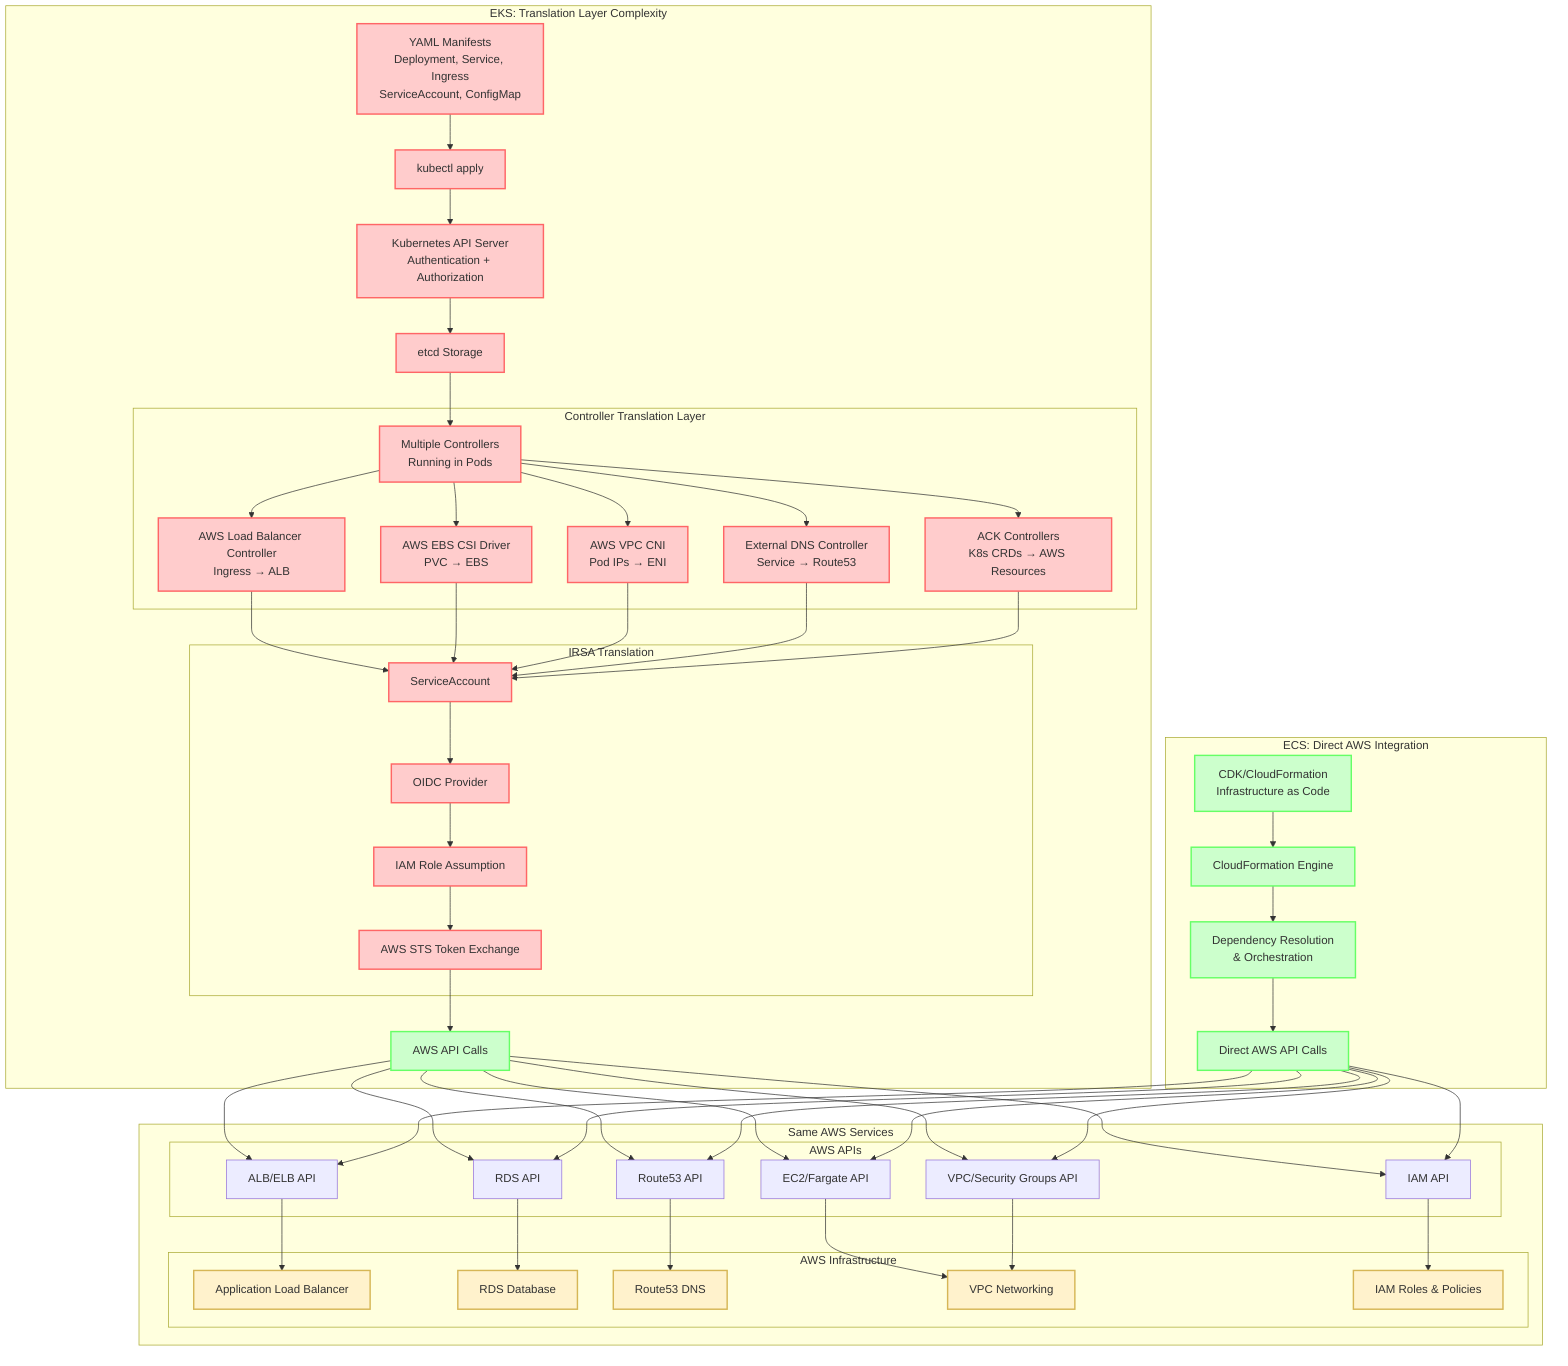 graph TB
    subgraph "EKS: Translation Layer Complexity"
        direction TB
        A1[YAML Manifests<br/>Deployment, Service, Ingress<br/>ServiceAccount, ConfigMap] --> A2[kubectl apply]
        A2 --> A3[Kubernetes API Server<br/>Authentication + Authorization]
        A3 --> A4[etcd Storage]
        A4 --> A5[Multiple Controllers<br/>Running in Pods]
        
        subgraph "Controller Translation Layer"
            A5 --> B1[AWS Load Balancer Controller<br/>Ingress → ALB]
            A5 --> B2[AWS EBS CSI Driver<br/>PVC → EBS]
            A5 --> B3[AWS VPC CNI<br/>Pod IPs → ENI]
            A5 --> B4[External DNS Controller<br/>Service → Route53]
            A5 --> B5[ACK Controllers<br/>K8s CRDs → AWS Resources]
        end
        
        subgraph "IRSA Translation"
            B1 --> C1[ServiceAccount]
            B2 --> C1
            B3 --> C1
            B4 --> C1
            B5 --> C1
            C1 --> C2[OIDC Provider]
            C2 --> C3[IAM Role Assumption]
            C3 --> C4[AWS STS Token Exchange]
        end
        
        C4 --> D1[AWS API Calls]
    end
    
    subgraph "ECS: Direct AWS Integration"
        direction TB
        F1[CDK/CloudFormation<br/>Infrastructure as Code] --> F2[CloudFormation Engine]
        F2 --> F3[Dependency Resolution<br/>& Orchestration]
        F3 --> F4[Direct AWS API Calls]
    end
    
    subgraph "Same AWS Services"
        direction TB
        subgraph "AWS APIs"
            API1[ALB/ELB API]
            API2[EC2/Fargate API]
            API3[RDS API]
            API4[Route53 API]
            API5[VPC/Security Groups API]
            API6[IAM API]
        end
        
        subgraph "AWS Infrastructure"
            H1[Application Load Balancer]
            H2[RDS Database]
            H3[Route53 DNS]
            H4[VPC Networking]
            H5[IAM Roles & Policies]
        end
        
        API1 --> H1
        API2 --> H4
        API3 --> H2
        API4 --> H3
        API5 --> H4
        API6 --> H5
    end
    
    D1 --> API1
    D1 --> API2
    D1 --> API3
    D1 --> API4
    D1 --> API5
    D1 --> API6
    
    F4 --> API1
    F4 --> API2
    F4 --> API3
    F4 --> API4
    F4 --> API5
    F4 --> API6
    
    classDef complexity fill:#ffcccc,stroke:#ff6666,stroke-width:2px
    classDef direct fill:#ccffcc,stroke:#66ff66,stroke-width:2px
    classDef aws fill:#fff2cc,stroke:#d6b656,stroke-width:2px
    
    class A1,A2,A3,A4,A5,B1,B2,B3,B4,B5,C1,C2,C3,C4 complexity;
    class F1,F2,F3,F4,D1 direct;
    class H1,H2,H3,H4,H5 aws;